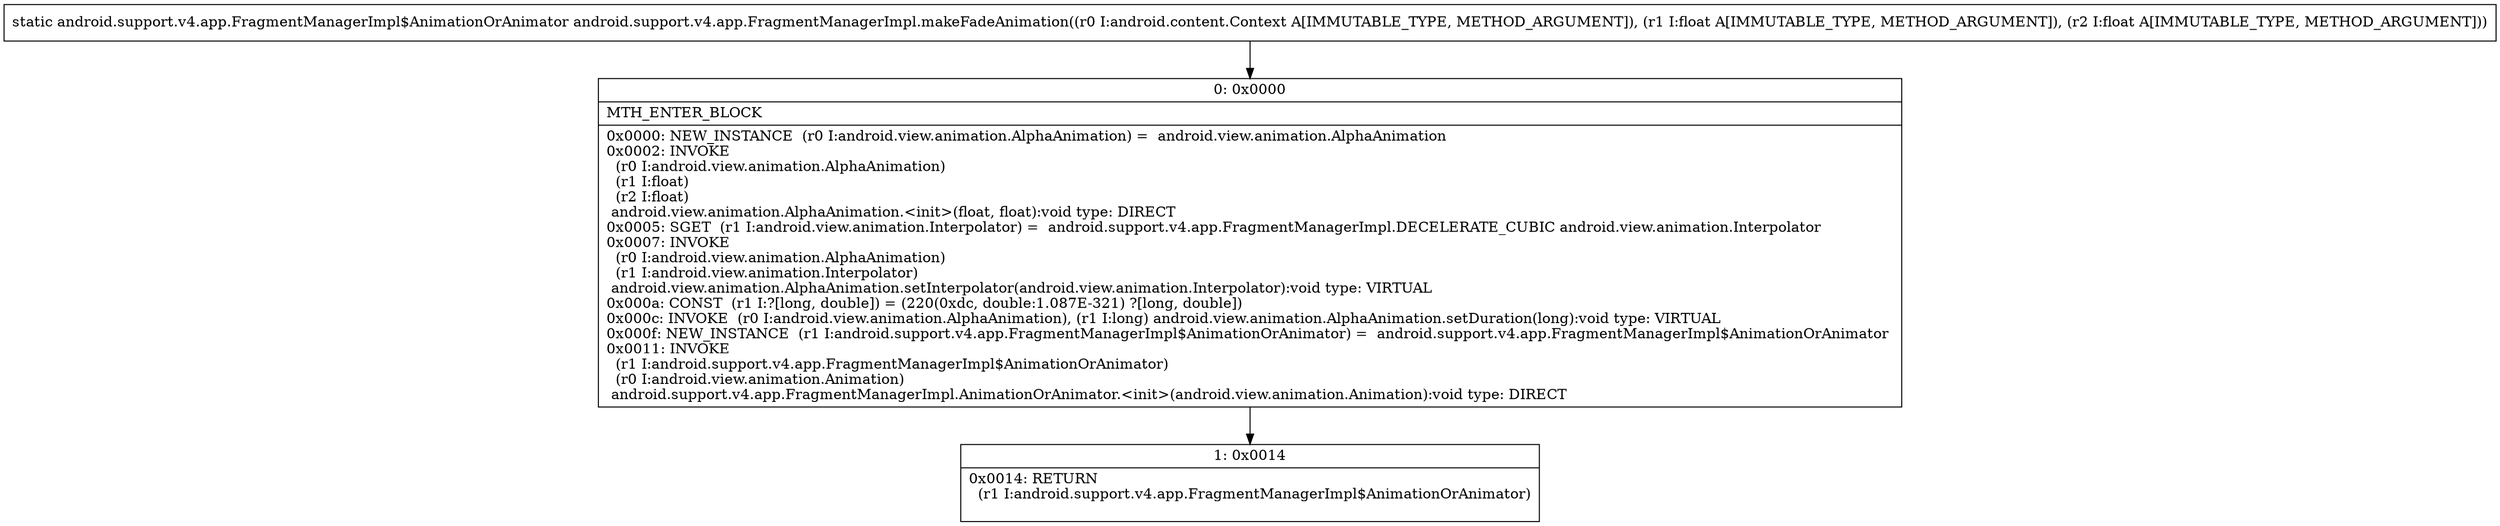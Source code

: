 digraph "CFG forandroid.support.v4.app.FragmentManagerImpl.makeFadeAnimation(Landroid\/content\/Context;FF)Landroid\/support\/v4\/app\/FragmentManagerImpl$AnimationOrAnimator;" {
Node_0 [shape=record,label="{0\:\ 0x0000|MTH_ENTER_BLOCK\l|0x0000: NEW_INSTANCE  (r0 I:android.view.animation.AlphaAnimation) =  android.view.animation.AlphaAnimation \l0x0002: INVOKE  \l  (r0 I:android.view.animation.AlphaAnimation)\l  (r1 I:float)\l  (r2 I:float)\l android.view.animation.AlphaAnimation.\<init\>(float, float):void type: DIRECT \l0x0005: SGET  (r1 I:android.view.animation.Interpolator) =  android.support.v4.app.FragmentManagerImpl.DECELERATE_CUBIC android.view.animation.Interpolator \l0x0007: INVOKE  \l  (r0 I:android.view.animation.AlphaAnimation)\l  (r1 I:android.view.animation.Interpolator)\l android.view.animation.AlphaAnimation.setInterpolator(android.view.animation.Interpolator):void type: VIRTUAL \l0x000a: CONST  (r1 I:?[long, double]) = (220(0xdc, double:1.087E\-321) ?[long, double]) \l0x000c: INVOKE  (r0 I:android.view.animation.AlphaAnimation), (r1 I:long) android.view.animation.AlphaAnimation.setDuration(long):void type: VIRTUAL \l0x000f: NEW_INSTANCE  (r1 I:android.support.v4.app.FragmentManagerImpl$AnimationOrAnimator) =  android.support.v4.app.FragmentManagerImpl$AnimationOrAnimator \l0x0011: INVOKE  \l  (r1 I:android.support.v4.app.FragmentManagerImpl$AnimationOrAnimator)\l  (r0 I:android.view.animation.Animation)\l android.support.v4.app.FragmentManagerImpl.AnimationOrAnimator.\<init\>(android.view.animation.Animation):void type: DIRECT \l}"];
Node_1 [shape=record,label="{1\:\ 0x0014|0x0014: RETURN  \l  (r1 I:android.support.v4.app.FragmentManagerImpl$AnimationOrAnimator)\l \l}"];
MethodNode[shape=record,label="{static android.support.v4.app.FragmentManagerImpl$AnimationOrAnimator android.support.v4.app.FragmentManagerImpl.makeFadeAnimation((r0 I:android.content.Context A[IMMUTABLE_TYPE, METHOD_ARGUMENT]), (r1 I:float A[IMMUTABLE_TYPE, METHOD_ARGUMENT]), (r2 I:float A[IMMUTABLE_TYPE, METHOD_ARGUMENT])) }"];
MethodNode -> Node_0;
Node_0 -> Node_1;
}

